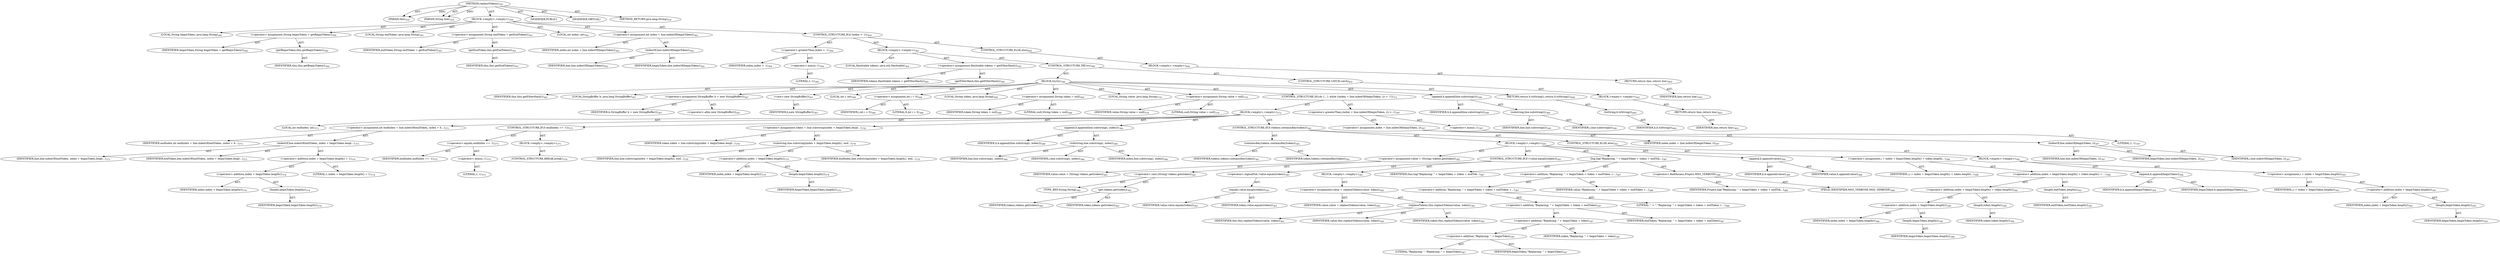 digraph "replaceTokens" {  
"111669149715" [label = <(METHOD,replaceTokens)<SUB>359</SUB>> ]
"115964117007" [label = <(PARAM,this)<SUB>359</SUB>> ]
"115964117030" [label = <(PARAM,String line)<SUB>359</SUB>> ]
"25769803821" [label = <(BLOCK,&lt;empty&gt;,&lt;empty&gt;)<SUB>359</SUB>> ]
"94489280528" [label = <(LOCAL,String beginToken: java.lang.String)<SUB>360</SUB>> ]
"30064771228" [label = <(&lt;operator&gt;.assignment,String beginToken = getBeginToken())<SUB>360</SUB>> ]
"68719476881" [label = <(IDENTIFIER,beginToken,String beginToken = getBeginToken())<SUB>360</SUB>> ]
"30064771229" [label = <(getBeginToken,this.getBeginToken())<SUB>360</SUB>> ]
"68719476765" [label = <(IDENTIFIER,this,this.getBeginToken())<SUB>360</SUB>> ]
"94489280529" [label = <(LOCAL,String endToken: java.lang.String)<SUB>361</SUB>> ]
"30064771230" [label = <(&lt;operator&gt;.assignment,String endToken = getEndToken())<SUB>361</SUB>> ]
"68719476882" [label = <(IDENTIFIER,endToken,String endToken = getEndToken())<SUB>361</SUB>> ]
"30064771231" [label = <(getEndToken,this.getEndToken())<SUB>361</SUB>> ]
"68719476766" [label = <(IDENTIFIER,this,this.getEndToken())<SUB>361</SUB>> ]
"94489280530" [label = <(LOCAL,int index: int)<SUB>362</SUB>> ]
"30064771232" [label = <(&lt;operator&gt;.assignment,int index = line.indexOf(beginToken))<SUB>362</SUB>> ]
"68719476883" [label = <(IDENTIFIER,index,int index = line.indexOf(beginToken))<SUB>362</SUB>> ]
"30064771233" [label = <(indexOf,line.indexOf(beginToken))<SUB>362</SUB>> ]
"68719476884" [label = <(IDENTIFIER,line,line.indexOf(beginToken))<SUB>362</SUB>> ]
"68719476885" [label = <(IDENTIFIER,beginToken,line.indexOf(beginToken))<SUB>362</SUB>> ]
"47244640276" [label = <(CONTROL_STRUCTURE,IF,if (index &gt; -1))<SUB>364</SUB>> ]
"30064771234" [label = <(&lt;operator&gt;.greaterThan,index &gt; -1)<SUB>364</SUB>> ]
"68719476886" [label = <(IDENTIFIER,index,index &gt; -1)<SUB>364</SUB>> ]
"30064771235" [label = <(&lt;operator&gt;.minus,-1)<SUB>364</SUB>> ]
"90194313234" [label = <(LITERAL,1,-1)<SUB>364</SUB>> ]
"25769803822" [label = <(BLOCK,&lt;empty&gt;,&lt;empty&gt;)<SUB>364</SUB>> ]
"94489280531" [label = <(LOCAL,Hashtable tokens: java.util.Hashtable)<SUB>365</SUB>> ]
"30064771236" [label = <(&lt;operator&gt;.assignment,Hashtable tokens = getFilterHash())<SUB>365</SUB>> ]
"68719476887" [label = <(IDENTIFIER,tokens,Hashtable tokens = getFilterHash())<SUB>365</SUB>> ]
"30064771237" [label = <(getFilterHash,this.getFilterHash())<SUB>365</SUB>> ]
"68719476767" [label = <(IDENTIFIER,this,this.getFilterHash())<SUB>365</SUB>> ]
"47244640277" [label = <(CONTROL_STRUCTURE,TRY,try)<SUB>366</SUB>> ]
"25769803823" [label = <(BLOCK,try,try)<SUB>366</SUB>> ]
"94489280532" [label = <(LOCAL,StringBuffer b: java.lang.StringBuffer)<SUB>367</SUB>> ]
"30064771238" [label = <(&lt;operator&gt;.assignment,StringBuffer b = new StringBuffer())<SUB>367</SUB>> ]
"68719476888" [label = <(IDENTIFIER,b,StringBuffer b = new StringBuffer())<SUB>367</SUB>> ]
"30064771239" [label = <(&lt;operator&gt;.alloc,new StringBuffer())<SUB>367</SUB>> ]
"30064771240" [label = <(&lt;init&gt;,new StringBuffer())<SUB>367</SUB>> ]
"68719476889" [label = <(IDENTIFIER,b,new StringBuffer())<SUB>367</SUB>> ]
"94489280533" [label = <(LOCAL,int i: int)<SUB>368</SUB>> ]
"30064771241" [label = <(&lt;operator&gt;.assignment,int i = 0)<SUB>368</SUB>> ]
"68719476890" [label = <(IDENTIFIER,i,int i = 0)<SUB>368</SUB>> ]
"90194313235" [label = <(LITERAL,0,int i = 0)<SUB>368</SUB>> ]
"94489280534" [label = <(LOCAL,String token: java.lang.String)<SUB>369</SUB>> ]
"30064771242" [label = <(&lt;operator&gt;.assignment,String token = null)<SUB>369</SUB>> ]
"68719476891" [label = <(IDENTIFIER,token,String token = null)<SUB>369</SUB>> ]
"90194313236" [label = <(LITERAL,null,String token = null)<SUB>369</SUB>> ]
"94489280535" [label = <(LOCAL,String value: java.lang.String)<SUB>370</SUB>> ]
"30064771243" [label = <(&lt;operator&gt;.assignment,String value = null)<SUB>370</SUB>> ]
"68719476892" [label = <(IDENTIFIER,value,String value = null)<SUB>370</SUB>> ]
"90194313237" [label = <(LITERAL,null,String value = null)<SUB>370</SUB>> ]
"47244640278" [label = <(CONTROL_STRUCTURE,DO,do {...} while ((index = line.indexOf(beginToken, i)) &gt; -1))<SUB>372</SUB>> ]
"25769803824" [label = <(BLOCK,&lt;empty&gt;,&lt;empty&gt;)<SUB>372</SUB>> ]
"94489280536" [label = <(LOCAL,int endIndex: int)<SUB>373</SUB>> ]
"30064771244" [label = <(&lt;operator&gt;.assignment,int endIndex = line.indexOf(endToken, index + b...)<SUB>373</SUB>> ]
"68719476893" [label = <(IDENTIFIER,endIndex,int endIndex = line.indexOf(endToken, index + b...)<SUB>373</SUB>> ]
"30064771245" [label = <(indexOf,line.indexOf(endToken, index + beginToken.lengt...)<SUB>373</SUB>> ]
"68719476894" [label = <(IDENTIFIER,line,line.indexOf(endToken, index + beginToken.lengt...)<SUB>373</SUB>> ]
"68719476895" [label = <(IDENTIFIER,endToken,line.indexOf(endToken, index + beginToken.lengt...)<SUB>373</SUB>> ]
"30064771246" [label = <(&lt;operator&gt;.addition,index + beginToken.length() + 1)<SUB>374</SUB>> ]
"30064771247" [label = <(&lt;operator&gt;.addition,index + beginToken.length())<SUB>374</SUB>> ]
"68719476896" [label = <(IDENTIFIER,index,index + beginToken.length())<SUB>374</SUB>> ]
"30064771248" [label = <(length,beginToken.length())<SUB>374</SUB>> ]
"68719476897" [label = <(IDENTIFIER,beginToken,beginToken.length())<SUB>374</SUB>> ]
"90194313238" [label = <(LITERAL,1,index + beginToken.length() + 1)<SUB>374</SUB>> ]
"47244640279" [label = <(CONTROL_STRUCTURE,IF,if (endIndex == -1))<SUB>375</SUB>> ]
"30064771249" [label = <(&lt;operator&gt;.equals,endIndex == -1)<SUB>375</SUB>> ]
"68719476898" [label = <(IDENTIFIER,endIndex,endIndex == -1)<SUB>375</SUB>> ]
"30064771250" [label = <(&lt;operator&gt;.minus,-1)<SUB>375</SUB>> ]
"90194313239" [label = <(LITERAL,1,-1)<SUB>375</SUB>> ]
"25769803825" [label = <(BLOCK,&lt;empty&gt;,&lt;empty&gt;)<SUB>375</SUB>> ]
"47244640280" [label = <(CONTROL_STRUCTURE,BREAK,break;)<SUB>376</SUB>> ]
"30064771251" [label = <(&lt;operator&gt;.assignment,token = line.substring(index + beginToken.lengt...)<SUB>378</SUB>> ]
"68719476899" [label = <(IDENTIFIER,token,token = line.substring(index + beginToken.lengt...)<SUB>378</SUB>> ]
"30064771252" [label = <(substring,line.substring(index + beginToken.length(), end...)<SUB>379</SUB>> ]
"68719476900" [label = <(IDENTIFIER,line,line.substring(index + beginToken.length(), end...)<SUB>379</SUB>> ]
"30064771253" [label = <(&lt;operator&gt;.addition,index + beginToken.length())<SUB>379</SUB>> ]
"68719476901" [label = <(IDENTIFIER,index,index + beginToken.length())<SUB>379</SUB>> ]
"30064771254" [label = <(length,beginToken.length())<SUB>379</SUB>> ]
"68719476902" [label = <(IDENTIFIER,beginToken,beginToken.length())<SUB>379</SUB>> ]
"68719476903" [label = <(IDENTIFIER,endIndex,line.substring(index + beginToken.length(), end...)<SUB>379</SUB>> ]
"30064771255" [label = <(append,b.append(line.substring(i, index)))<SUB>380</SUB>> ]
"68719476904" [label = <(IDENTIFIER,b,b.append(line.substring(i, index)))<SUB>380</SUB>> ]
"30064771256" [label = <(substring,line.substring(i, index))<SUB>380</SUB>> ]
"68719476905" [label = <(IDENTIFIER,line,line.substring(i, index))<SUB>380</SUB>> ]
"68719476906" [label = <(IDENTIFIER,i,line.substring(i, index))<SUB>380</SUB>> ]
"68719476907" [label = <(IDENTIFIER,index,line.substring(i, index))<SUB>380</SUB>> ]
"47244640281" [label = <(CONTROL_STRUCTURE,IF,if (tokens.containsKey(token)))<SUB>381</SUB>> ]
"30064771257" [label = <(containsKey,tokens.containsKey(token))<SUB>381</SUB>> ]
"68719476908" [label = <(IDENTIFIER,tokens,tokens.containsKey(token))<SUB>381</SUB>> ]
"68719476909" [label = <(IDENTIFIER,token,tokens.containsKey(token))<SUB>381</SUB>> ]
"25769803826" [label = <(BLOCK,&lt;empty&gt;,&lt;empty&gt;)<SUB>381</SUB>> ]
"30064771258" [label = <(&lt;operator&gt;.assignment,value = (String) tokens.get(token))<SUB>382</SUB>> ]
"68719476910" [label = <(IDENTIFIER,value,value = (String) tokens.get(token))<SUB>382</SUB>> ]
"30064771259" [label = <(&lt;operator&gt;.cast,(String) tokens.get(token))<SUB>382</SUB>> ]
"180388626440" [label = <(TYPE_REF,String,String)<SUB>382</SUB>> ]
"30064771260" [label = <(get,tokens.get(token))<SUB>382</SUB>> ]
"68719476911" [label = <(IDENTIFIER,tokens,tokens.get(token))<SUB>382</SUB>> ]
"68719476912" [label = <(IDENTIFIER,token,tokens.get(token))<SUB>382</SUB>> ]
"47244640282" [label = <(CONTROL_STRUCTURE,IF,if (!value.equals(token)))<SUB>383</SUB>> ]
"30064771261" [label = <(&lt;operator&gt;.logicalNot,!value.equals(token))<SUB>383</SUB>> ]
"30064771262" [label = <(equals,value.equals(token))<SUB>383</SUB>> ]
"68719476913" [label = <(IDENTIFIER,value,value.equals(token))<SUB>383</SUB>> ]
"68719476914" [label = <(IDENTIFIER,token,value.equals(token))<SUB>383</SUB>> ]
"25769803827" [label = <(BLOCK,&lt;empty&gt;,&lt;empty&gt;)<SUB>383</SUB>> ]
"30064771263" [label = <(&lt;operator&gt;.assignment,value = replaceTokens(value, token))<SUB>385</SUB>> ]
"68719476915" [label = <(IDENTIFIER,value,value = replaceTokens(value, token))<SUB>385</SUB>> ]
"30064771264" [label = <(replaceTokens,this.replaceTokens(value, token))<SUB>385</SUB>> ]
"68719476768" [label = <(IDENTIFIER,this,this.replaceTokens(value, token))<SUB>385</SUB>> ]
"68719476916" [label = <(IDENTIFIER,value,this.replaceTokens(value, token))<SUB>385</SUB>> ]
"68719476917" [label = <(IDENTIFIER,token,this.replaceTokens(value, token))<SUB>385</SUB>> ]
"30064771265" [label = <(log,log(&quot;Replacing: &quot; + beginToken + token + endTok...)<SUB>387</SUB>> ]
"68719476769" [label = <(IDENTIFIER,this,log(&quot;Replacing: &quot; + beginToken + token + endTok...)<SUB>387</SUB>> ]
"30064771266" [label = <(&lt;operator&gt;.addition,&quot;Replacing: &quot; + beginToken + token + endToken +...)<SUB>387</SUB>> ]
"30064771267" [label = <(&lt;operator&gt;.addition,&quot;Replacing: &quot; + beginToken + token + endToken +...)<SUB>387</SUB>> ]
"30064771268" [label = <(&lt;operator&gt;.addition,&quot;Replacing: &quot; + beginToken + token + endToken)<SUB>387</SUB>> ]
"30064771269" [label = <(&lt;operator&gt;.addition,&quot;Replacing: &quot; + beginToken + token)<SUB>387</SUB>> ]
"30064771270" [label = <(&lt;operator&gt;.addition,&quot;Replacing: &quot; + beginToken)<SUB>387</SUB>> ]
"90194313240" [label = <(LITERAL,&quot;Replacing: &quot;,&quot;Replacing: &quot; + beginToken)<SUB>387</SUB>> ]
"68719476918" [label = <(IDENTIFIER,beginToken,&quot;Replacing: &quot; + beginToken)<SUB>387</SUB>> ]
"68719476919" [label = <(IDENTIFIER,token,&quot;Replacing: &quot; + beginToken + token)<SUB>387</SUB>> ]
"68719476920" [label = <(IDENTIFIER,endToken,&quot;Replacing: &quot; + beginToken + token + endToken)<SUB>387</SUB>> ]
"90194313241" [label = <(LITERAL,&quot; -&gt; &quot;,&quot;Replacing: &quot; + beginToken + token + endToken +...)<SUB>388</SUB>> ]
"68719476921" [label = <(IDENTIFIER,value,&quot;Replacing: &quot; + beginToken + token + endToken +...)<SUB>388</SUB>> ]
"30064771271" [label = <(&lt;operator&gt;.fieldAccess,Project.MSG_VERBOSE)<SUB>388</SUB>> ]
"68719476922" [label = <(IDENTIFIER,Project,log(&quot;Replacing: &quot; + beginToken + token + endTok...)<SUB>388</SUB>> ]
"55834574878" [label = <(FIELD_IDENTIFIER,MSG_VERBOSE,MSG_VERBOSE)<SUB>388</SUB>> ]
"30064771272" [label = <(append,b.append(value))<SUB>389</SUB>> ]
"68719476923" [label = <(IDENTIFIER,b,b.append(value))<SUB>389</SUB>> ]
"68719476924" [label = <(IDENTIFIER,value,b.append(value))<SUB>389</SUB>> ]
"30064771273" [label = <(&lt;operator&gt;.assignment,i = index + beginToken.length() + token.length(...)<SUB>390</SUB>> ]
"68719476925" [label = <(IDENTIFIER,i,i = index + beginToken.length() + token.length(...)<SUB>390</SUB>> ]
"30064771274" [label = <(&lt;operator&gt;.addition,index + beginToken.length() + token.length() + ...)<SUB>390</SUB>> ]
"30064771275" [label = <(&lt;operator&gt;.addition,index + beginToken.length() + token.length())<SUB>390</SUB>> ]
"30064771276" [label = <(&lt;operator&gt;.addition,index + beginToken.length())<SUB>390</SUB>> ]
"68719476926" [label = <(IDENTIFIER,index,index + beginToken.length())<SUB>390</SUB>> ]
"30064771277" [label = <(length,beginToken.length())<SUB>390</SUB>> ]
"68719476927" [label = <(IDENTIFIER,beginToken,beginToken.length())<SUB>390</SUB>> ]
"30064771278" [label = <(length,token.length())<SUB>390</SUB>> ]
"68719476928" [label = <(IDENTIFIER,token,token.length())<SUB>390</SUB>> ]
"30064771279" [label = <(length,endToken.length())<SUB>391</SUB>> ]
"68719476929" [label = <(IDENTIFIER,endToken,endToken.length())<SUB>391</SUB>> ]
"47244640283" [label = <(CONTROL_STRUCTURE,ELSE,else)<SUB>392</SUB>> ]
"25769803828" [label = <(BLOCK,&lt;empty&gt;,&lt;empty&gt;)<SUB>392</SUB>> ]
"30064771280" [label = <(append,b.append(beginToken))<SUB>394</SUB>> ]
"68719476930" [label = <(IDENTIFIER,b,b.append(beginToken))<SUB>394</SUB>> ]
"68719476931" [label = <(IDENTIFIER,beginToken,b.append(beginToken))<SUB>394</SUB>> ]
"30064771281" [label = <(&lt;operator&gt;.assignment,i = index + beginToken.length())<SUB>395</SUB>> ]
"68719476932" [label = <(IDENTIFIER,i,i = index + beginToken.length())<SUB>395</SUB>> ]
"30064771282" [label = <(&lt;operator&gt;.addition,index + beginToken.length())<SUB>395</SUB>> ]
"68719476933" [label = <(IDENTIFIER,index,index + beginToken.length())<SUB>395</SUB>> ]
"30064771283" [label = <(length,beginToken.length())<SUB>395</SUB>> ]
"68719476934" [label = <(IDENTIFIER,beginToken,beginToken.length())<SUB>395</SUB>> ]
"30064771284" [label = <(&lt;operator&gt;.greaterThan,(index = line.indexOf(beginToken, i)) &gt; -1)<SUB>397</SUB>> ]
"30064771285" [label = <(&lt;operator&gt;.assignment,index = line.indexOf(beginToken, i))<SUB>397</SUB>> ]
"68719476935" [label = <(IDENTIFIER,index,index = line.indexOf(beginToken, i))<SUB>397</SUB>> ]
"30064771286" [label = <(indexOf,line.indexOf(beginToken, i))<SUB>397</SUB>> ]
"68719476936" [label = <(IDENTIFIER,line,line.indexOf(beginToken, i))<SUB>397</SUB>> ]
"68719476937" [label = <(IDENTIFIER,beginToken,line.indexOf(beginToken, i))<SUB>397</SUB>> ]
"68719476938" [label = <(IDENTIFIER,i,line.indexOf(beginToken, i))<SUB>397</SUB>> ]
"30064771287" [label = <(&lt;operator&gt;.minus,-1)<SUB>397</SUB>> ]
"90194313242" [label = <(LITERAL,1,-1)<SUB>397</SUB>> ]
"30064771288" [label = <(append,b.append(line.substring(i)))<SUB>399</SUB>> ]
"68719476939" [label = <(IDENTIFIER,b,b.append(line.substring(i)))<SUB>399</SUB>> ]
"30064771289" [label = <(substring,line.substring(i))<SUB>399</SUB>> ]
"68719476940" [label = <(IDENTIFIER,line,line.substring(i))<SUB>399</SUB>> ]
"68719476941" [label = <(IDENTIFIER,i,line.substring(i))<SUB>399</SUB>> ]
"146028888074" [label = <(RETURN,return b.toString();,return b.toString();)<SUB>400</SUB>> ]
"30064771290" [label = <(toString,b.toString())<SUB>400</SUB>> ]
"68719476942" [label = <(IDENTIFIER,b,b.toString())<SUB>400</SUB>> ]
"47244640284" [label = <(CONTROL_STRUCTURE,CATCH,catch)<SUB>401</SUB>> ]
"25769803829" [label = <(BLOCK,&lt;empty&gt;,&lt;empty&gt;)<SUB>401</SUB>> ]
"146028888075" [label = <(RETURN,return line;,return line;)<SUB>402</SUB>> ]
"68719476943" [label = <(IDENTIFIER,line,return line;)<SUB>402</SUB>> ]
"47244640285" [label = <(CONTROL_STRUCTURE,ELSE,else)<SUB>404</SUB>> ]
"25769803830" [label = <(BLOCK,&lt;empty&gt;,&lt;empty&gt;)<SUB>404</SUB>> ]
"146028888076" [label = <(RETURN,return line;,return line;)<SUB>405</SUB>> ]
"68719476944" [label = <(IDENTIFIER,line,return line;)<SUB>405</SUB>> ]
"133143986223" [label = <(MODIFIER,PUBLIC)> ]
"133143986224" [label = <(MODIFIER,VIRTUAL)> ]
"128849018899" [label = <(METHOD_RETURN,java.lang.String)<SUB>359</SUB>> ]
  "111669149715" -> "115964117007"  [ label = "AST: "] 
  "111669149715" -> "115964117030"  [ label = "AST: "] 
  "111669149715" -> "25769803821"  [ label = "AST: "] 
  "111669149715" -> "133143986223"  [ label = "AST: "] 
  "111669149715" -> "133143986224"  [ label = "AST: "] 
  "111669149715" -> "128849018899"  [ label = "AST: "] 
  "25769803821" -> "94489280528"  [ label = "AST: "] 
  "25769803821" -> "30064771228"  [ label = "AST: "] 
  "25769803821" -> "94489280529"  [ label = "AST: "] 
  "25769803821" -> "30064771230"  [ label = "AST: "] 
  "25769803821" -> "94489280530"  [ label = "AST: "] 
  "25769803821" -> "30064771232"  [ label = "AST: "] 
  "25769803821" -> "47244640276"  [ label = "AST: "] 
  "30064771228" -> "68719476881"  [ label = "AST: "] 
  "30064771228" -> "30064771229"  [ label = "AST: "] 
  "30064771229" -> "68719476765"  [ label = "AST: "] 
  "30064771230" -> "68719476882"  [ label = "AST: "] 
  "30064771230" -> "30064771231"  [ label = "AST: "] 
  "30064771231" -> "68719476766"  [ label = "AST: "] 
  "30064771232" -> "68719476883"  [ label = "AST: "] 
  "30064771232" -> "30064771233"  [ label = "AST: "] 
  "30064771233" -> "68719476884"  [ label = "AST: "] 
  "30064771233" -> "68719476885"  [ label = "AST: "] 
  "47244640276" -> "30064771234"  [ label = "AST: "] 
  "47244640276" -> "25769803822"  [ label = "AST: "] 
  "47244640276" -> "47244640285"  [ label = "AST: "] 
  "30064771234" -> "68719476886"  [ label = "AST: "] 
  "30064771234" -> "30064771235"  [ label = "AST: "] 
  "30064771235" -> "90194313234"  [ label = "AST: "] 
  "25769803822" -> "94489280531"  [ label = "AST: "] 
  "25769803822" -> "30064771236"  [ label = "AST: "] 
  "25769803822" -> "47244640277"  [ label = "AST: "] 
  "30064771236" -> "68719476887"  [ label = "AST: "] 
  "30064771236" -> "30064771237"  [ label = "AST: "] 
  "30064771237" -> "68719476767"  [ label = "AST: "] 
  "47244640277" -> "25769803823"  [ label = "AST: "] 
  "47244640277" -> "47244640284"  [ label = "AST: "] 
  "25769803823" -> "94489280532"  [ label = "AST: "] 
  "25769803823" -> "30064771238"  [ label = "AST: "] 
  "25769803823" -> "30064771240"  [ label = "AST: "] 
  "25769803823" -> "94489280533"  [ label = "AST: "] 
  "25769803823" -> "30064771241"  [ label = "AST: "] 
  "25769803823" -> "94489280534"  [ label = "AST: "] 
  "25769803823" -> "30064771242"  [ label = "AST: "] 
  "25769803823" -> "94489280535"  [ label = "AST: "] 
  "25769803823" -> "30064771243"  [ label = "AST: "] 
  "25769803823" -> "47244640278"  [ label = "AST: "] 
  "25769803823" -> "30064771288"  [ label = "AST: "] 
  "25769803823" -> "146028888074"  [ label = "AST: "] 
  "30064771238" -> "68719476888"  [ label = "AST: "] 
  "30064771238" -> "30064771239"  [ label = "AST: "] 
  "30064771240" -> "68719476889"  [ label = "AST: "] 
  "30064771241" -> "68719476890"  [ label = "AST: "] 
  "30064771241" -> "90194313235"  [ label = "AST: "] 
  "30064771242" -> "68719476891"  [ label = "AST: "] 
  "30064771242" -> "90194313236"  [ label = "AST: "] 
  "30064771243" -> "68719476892"  [ label = "AST: "] 
  "30064771243" -> "90194313237"  [ label = "AST: "] 
  "47244640278" -> "25769803824"  [ label = "AST: "] 
  "47244640278" -> "30064771284"  [ label = "AST: "] 
  "25769803824" -> "94489280536"  [ label = "AST: "] 
  "25769803824" -> "30064771244"  [ label = "AST: "] 
  "25769803824" -> "47244640279"  [ label = "AST: "] 
  "25769803824" -> "30064771251"  [ label = "AST: "] 
  "25769803824" -> "30064771255"  [ label = "AST: "] 
  "25769803824" -> "47244640281"  [ label = "AST: "] 
  "30064771244" -> "68719476893"  [ label = "AST: "] 
  "30064771244" -> "30064771245"  [ label = "AST: "] 
  "30064771245" -> "68719476894"  [ label = "AST: "] 
  "30064771245" -> "68719476895"  [ label = "AST: "] 
  "30064771245" -> "30064771246"  [ label = "AST: "] 
  "30064771246" -> "30064771247"  [ label = "AST: "] 
  "30064771246" -> "90194313238"  [ label = "AST: "] 
  "30064771247" -> "68719476896"  [ label = "AST: "] 
  "30064771247" -> "30064771248"  [ label = "AST: "] 
  "30064771248" -> "68719476897"  [ label = "AST: "] 
  "47244640279" -> "30064771249"  [ label = "AST: "] 
  "47244640279" -> "25769803825"  [ label = "AST: "] 
  "30064771249" -> "68719476898"  [ label = "AST: "] 
  "30064771249" -> "30064771250"  [ label = "AST: "] 
  "30064771250" -> "90194313239"  [ label = "AST: "] 
  "25769803825" -> "47244640280"  [ label = "AST: "] 
  "30064771251" -> "68719476899"  [ label = "AST: "] 
  "30064771251" -> "30064771252"  [ label = "AST: "] 
  "30064771252" -> "68719476900"  [ label = "AST: "] 
  "30064771252" -> "30064771253"  [ label = "AST: "] 
  "30064771252" -> "68719476903"  [ label = "AST: "] 
  "30064771253" -> "68719476901"  [ label = "AST: "] 
  "30064771253" -> "30064771254"  [ label = "AST: "] 
  "30064771254" -> "68719476902"  [ label = "AST: "] 
  "30064771255" -> "68719476904"  [ label = "AST: "] 
  "30064771255" -> "30064771256"  [ label = "AST: "] 
  "30064771256" -> "68719476905"  [ label = "AST: "] 
  "30064771256" -> "68719476906"  [ label = "AST: "] 
  "30064771256" -> "68719476907"  [ label = "AST: "] 
  "47244640281" -> "30064771257"  [ label = "AST: "] 
  "47244640281" -> "25769803826"  [ label = "AST: "] 
  "47244640281" -> "47244640283"  [ label = "AST: "] 
  "30064771257" -> "68719476908"  [ label = "AST: "] 
  "30064771257" -> "68719476909"  [ label = "AST: "] 
  "25769803826" -> "30064771258"  [ label = "AST: "] 
  "25769803826" -> "47244640282"  [ label = "AST: "] 
  "25769803826" -> "30064771265"  [ label = "AST: "] 
  "25769803826" -> "30064771272"  [ label = "AST: "] 
  "25769803826" -> "30064771273"  [ label = "AST: "] 
  "30064771258" -> "68719476910"  [ label = "AST: "] 
  "30064771258" -> "30064771259"  [ label = "AST: "] 
  "30064771259" -> "180388626440"  [ label = "AST: "] 
  "30064771259" -> "30064771260"  [ label = "AST: "] 
  "30064771260" -> "68719476911"  [ label = "AST: "] 
  "30064771260" -> "68719476912"  [ label = "AST: "] 
  "47244640282" -> "30064771261"  [ label = "AST: "] 
  "47244640282" -> "25769803827"  [ label = "AST: "] 
  "30064771261" -> "30064771262"  [ label = "AST: "] 
  "30064771262" -> "68719476913"  [ label = "AST: "] 
  "30064771262" -> "68719476914"  [ label = "AST: "] 
  "25769803827" -> "30064771263"  [ label = "AST: "] 
  "30064771263" -> "68719476915"  [ label = "AST: "] 
  "30064771263" -> "30064771264"  [ label = "AST: "] 
  "30064771264" -> "68719476768"  [ label = "AST: "] 
  "30064771264" -> "68719476916"  [ label = "AST: "] 
  "30064771264" -> "68719476917"  [ label = "AST: "] 
  "30064771265" -> "68719476769"  [ label = "AST: "] 
  "30064771265" -> "30064771266"  [ label = "AST: "] 
  "30064771265" -> "30064771271"  [ label = "AST: "] 
  "30064771266" -> "30064771267"  [ label = "AST: "] 
  "30064771266" -> "68719476921"  [ label = "AST: "] 
  "30064771267" -> "30064771268"  [ label = "AST: "] 
  "30064771267" -> "90194313241"  [ label = "AST: "] 
  "30064771268" -> "30064771269"  [ label = "AST: "] 
  "30064771268" -> "68719476920"  [ label = "AST: "] 
  "30064771269" -> "30064771270"  [ label = "AST: "] 
  "30064771269" -> "68719476919"  [ label = "AST: "] 
  "30064771270" -> "90194313240"  [ label = "AST: "] 
  "30064771270" -> "68719476918"  [ label = "AST: "] 
  "30064771271" -> "68719476922"  [ label = "AST: "] 
  "30064771271" -> "55834574878"  [ label = "AST: "] 
  "30064771272" -> "68719476923"  [ label = "AST: "] 
  "30064771272" -> "68719476924"  [ label = "AST: "] 
  "30064771273" -> "68719476925"  [ label = "AST: "] 
  "30064771273" -> "30064771274"  [ label = "AST: "] 
  "30064771274" -> "30064771275"  [ label = "AST: "] 
  "30064771274" -> "30064771279"  [ label = "AST: "] 
  "30064771275" -> "30064771276"  [ label = "AST: "] 
  "30064771275" -> "30064771278"  [ label = "AST: "] 
  "30064771276" -> "68719476926"  [ label = "AST: "] 
  "30064771276" -> "30064771277"  [ label = "AST: "] 
  "30064771277" -> "68719476927"  [ label = "AST: "] 
  "30064771278" -> "68719476928"  [ label = "AST: "] 
  "30064771279" -> "68719476929"  [ label = "AST: "] 
  "47244640283" -> "25769803828"  [ label = "AST: "] 
  "25769803828" -> "30064771280"  [ label = "AST: "] 
  "25769803828" -> "30064771281"  [ label = "AST: "] 
  "30064771280" -> "68719476930"  [ label = "AST: "] 
  "30064771280" -> "68719476931"  [ label = "AST: "] 
  "30064771281" -> "68719476932"  [ label = "AST: "] 
  "30064771281" -> "30064771282"  [ label = "AST: "] 
  "30064771282" -> "68719476933"  [ label = "AST: "] 
  "30064771282" -> "30064771283"  [ label = "AST: "] 
  "30064771283" -> "68719476934"  [ label = "AST: "] 
  "30064771284" -> "30064771285"  [ label = "AST: "] 
  "30064771284" -> "30064771287"  [ label = "AST: "] 
  "30064771285" -> "68719476935"  [ label = "AST: "] 
  "30064771285" -> "30064771286"  [ label = "AST: "] 
  "30064771286" -> "68719476936"  [ label = "AST: "] 
  "30064771286" -> "68719476937"  [ label = "AST: "] 
  "30064771286" -> "68719476938"  [ label = "AST: "] 
  "30064771287" -> "90194313242"  [ label = "AST: "] 
  "30064771288" -> "68719476939"  [ label = "AST: "] 
  "30064771288" -> "30064771289"  [ label = "AST: "] 
  "30064771289" -> "68719476940"  [ label = "AST: "] 
  "30064771289" -> "68719476941"  [ label = "AST: "] 
  "146028888074" -> "30064771290"  [ label = "AST: "] 
  "30064771290" -> "68719476942"  [ label = "AST: "] 
  "47244640284" -> "25769803829"  [ label = "AST: "] 
  "25769803829" -> "146028888075"  [ label = "AST: "] 
  "146028888075" -> "68719476943"  [ label = "AST: "] 
  "47244640285" -> "25769803830"  [ label = "AST: "] 
  "25769803830" -> "146028888076"  [ label = "AST: "] 
  "146028888076" -> "68719476944"  [ label = "AST: "] 
  "111669149715" -> "115964117007"  [ label = "DDG: "] 
  "111669149715" -> "115964117030"  [ label = "DDG: "] 
}
